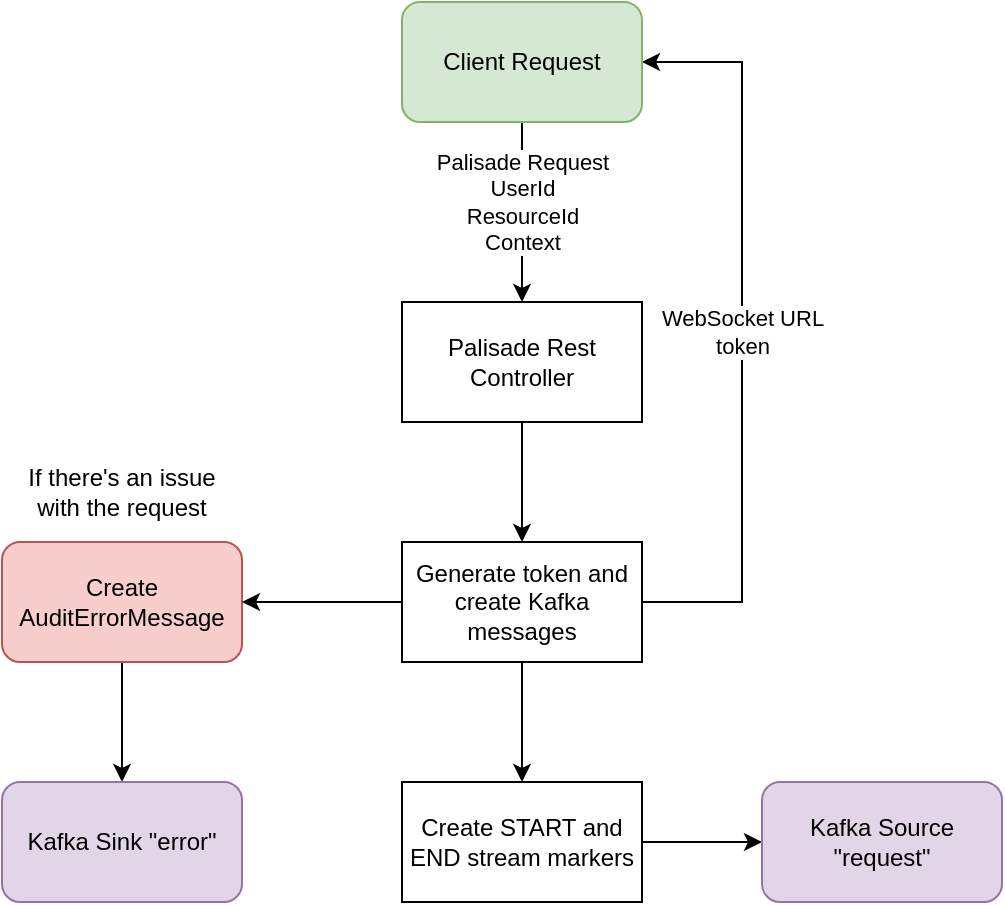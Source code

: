 <mxfile version="14.9.1" type="device"><diagram id="SdMqol5fMFEhxrIi3ivL" name="Page-1"><mxGraphModel dx="1426" dy="794" grid="1" gridSize="10" guides="1" tooltips="1" connect="1" arrows="1" fold="1" page="1" pageScale="1" pageWidth="827" pageHeight="1169" math="0" shadow="0"><root><mxCell id="0"/><mxCell id="1" parent="0"/><mxCell id="gGCMSBtjauA2E-X8yc3L-7" value="WebSocket URL&lt;br&gt;token" style="edgeStyle=orthogonalEdgeStyle;rounded=0;orthogonalLoop=1;jettySize=auto;html=1;exitX=1;exitY=0.5;exitDx=0;exitDy=0;entryX=1;entryY=0.5;entryDx=0;entryDy=0;" parent="1" source="gGCMSBtjauA2E-X8yc3L-12" target="2jmMY08HQedJKf3ZcHud-1" edge="1"><mxGeometry relative="1" as="geometry"><Array as="points"><mxPoint x="510" y="600"/><mxPoint x="510" y="330"/></Array><mxPoint x="460" y="330" as="targetPoint"/></mxGeometry></mxCell><mxCell id="gGCMSBtjauA2E-X8yc3L-8" style="edgeStyle=orthogonalEdgeStyle;rounded=0;orthogonalLoop=1;jettySize=auto;html=1;exitX=0.5;exitY=1;exitDx=0;exitDy=0;" parent="1" source="2jmMY08HQedJKf3ZcHud-2" target="gGCMSBtjauA2E-X8yc3L-9" edge="1"><mxGeometry relative="1" as="geometry"><mxPoint x="240" y="480" as="targetPoint"/><mxPoint x="60" y="640" as="sourcePoint"/></mxGeometry></mxCell><mxCell id="gGCMSBtjauA2E-X8yc3L-10" value="Palisade Request&lt;br&gt;AuditErrorMessage" style="edgeLabel;html=1;align=center;verticalAlign=middle;resizable=0;points=[];" parent="gGCMSBtjauA2E-X8yc3L-8" vertex="1" connectable="0"><mxGeometry x="0.339" relative="1" as="geometry"><mxPoint y="36" as="offset"/></mxGeometry></mxCell><mxCell id="gGCMSBtjauA2E-X8yc3L-11" style="edgeStyle=orthogonalEdgeStyle;rounded=0;orthogonalLoop=1;jettySize=auto;html=1;exitX=0.5;exitY=1;exitDx=0;exitDy=0;" parent="1" source="gGCMSBtjauA2E-X8yc3L-1" target="gGCMSBtjauA2E-X8yc3L-12" edge="1"><mxGeometry relative="1" as="geometry"><mxPoint x="400" y="600" as="targetPoint"/></mxGeometry></mxCell><mxCell id="gGCMSBtjauA2E-X8yc3L-1" value="Palisade Rest Controller" style="rounded=0;whiteSpace=wrap;html=1;" parent="1" vertex="1"><mxGeometry x="340" y="450" width="120" height="60" as="geometry"/></mxCell><mxCell id="gGCMSBtjauA2E-X8yc3L-5" value="Palisade Request&lt;br&gt;UserId&lt;br&gt;ResourceId&lt;br&gt;Context" style="edgeStyle=orthogonalEdgeStyle;rounded=0;orthogonalLoop=1;jettySize=auto;html=1;exitX=0.5;exitY=1;exitDx=0;exitDy=0;" parent="1" source="2jmMY08HQedJKf3ZcHud-1" target="gGCMSBtjauA2E-X8yc3L-1" edge="1"><mxGeometry x="-0.111" relative="1" as="geometry"><mxPoint as="offset"/><mxPoint x="400" y="360" as="sourcePoint"/></mxGeometry></mxCell><mxCell id="gGCMSBtjauA2E-X8yc3L-9" value="Kafka Sink &quot;error&quot;" style="rounded=1;whiteSpace=wrap;html=1;fillColor=#e1d5e7;strokeColor=#9673a6;" parent="1" vertex="1"><mxGeometry x="140" y="690" width="120" height="60" as="geometry"/></mxCell><mxCell id="gGCMSBtjauA2E-X8yc3L-14" style="edgeStyle=orthogonalEdgeStyle;rounded=0;orthogonalLoop=1;jettySize=auto;html=1;exitX=1;exitY=0.5;exitDx=0;exitDy=0;" parent="1" source="2jmMY08HQedJKf3ZcHud-4" target="gGCMSBtjauA2E-X8yc3L-15" edge="1"><mxGeometry relative="1" as="geometry"><mxPoint x="400" y="720" as="targetPoint"/></mxGeometry></mxCell><mxCell id="gGCMSBtjauA2E-X8yc3L-12" value="Generate token and create Kafka messages" style="rounded=0;whiteSpace=wrap;html=1;" parent="1" vertex="1"><mxGeometry x="340" y="570" width="120" height="60" as="geometry"/></mxCell><mxCell id="gGCMSBtjauA2E-X8yc3L-13" value="If there's an issue with the request" style="text;html=1;strokeColor=none;fillColor=none;align=center;verticalAlign=middle;whiteSpace=wrap;rounded=0;" parent="1" vertex="1"><mxGeometry x="140" y="530" width="120" height="30" as="geometry"/></mxCell><mxCell id="gGCMSBtjauA2E-X8yc3L-15" value="Kafka Source &quot;request&quot;" style="rounded=1;whiteSpace=wrap;html=1;fillColor=#e1d5e7;strokeColor=#9673a6;" parent="1" vertex="1"><mxGeometry x="520" y="690" width="120" height="60" as="geometry"/></mxCell><mxCell id="2jmMY08HQedJKf3ZcHud-1" value="Client Request" style="rounded=1;whiteSpace=wrap;html=1;fillColor=#d5e8d4;strokeColor=#82b366;" vertex="1" parent="1"><mxGeometry x="340" y="300" width="120" height="60" as="geometry"/></mxCell><mxCell id="2jmMY08HQedJKf3ZcHud-2" value="Create AuditErrorMessage" style="rounded=1;whiteSpace=wrap;html=1;fillColor=#f8cecc;strokeColor=#b85450;" vertex="1" parent="1"><mxGeometry x="140" y="570" width="120" height="60" as="geometry"/></mxCell><mxCell id="2jmMY08HQedJKf3ZcHud-3" value="" style="endArrow=classic;html=1;entryX=1;entryY=0.5;entryDx=0;entryDy=0;exitX=0;exitY=0.5;exitDx=0;exitDy=0;" edge="1" parent="1" source="gGCMSBtjauA2E-X8yc3L-12" target="2jmMY08HQedJKf3ZcHud-2"><mxGeometry width="50" height="50" relative="1" as="geometry"><mxPoint x="390" y="470" as="sourcePoint"/><mxPoint x="440" y="420" as="targetPoint"/></mxGeometry></mxCell><mxCell id="2jmMY08HQedJKf3ZcHud-4" value="Create START and END stream markers" style="rounded=0;whiteSpace=wrap;html=1;" vertex="1" parent="1"><mxGeometry x="340" y="690" width="120" height="60" as="geometry"/></mxCell><mxCell id="2jmMY08HQedJKf3ZcHud-5" value="" style="endArrow=classic;html=1;entryX=0.5;entryY=0;entryDx=0;entryDy=0;exitX=0.5;exitY=1;exitDx=0;exitDy=0;" edge="1" parent="1" source="gGCMSBtjauA2E-X8yc3L-12" target="2jmMY08HQedJKf3ZcHud-4"><mxGeometry width="50" height="50" relative="1" as="geometry"><mxPoint x="350" y="660" as="sourcePoint"/><mxPoint x="440" y="410" as="targetPoint"/></mxGeometry></mxCell></root></mxGraphModel></diagram></mxfile>